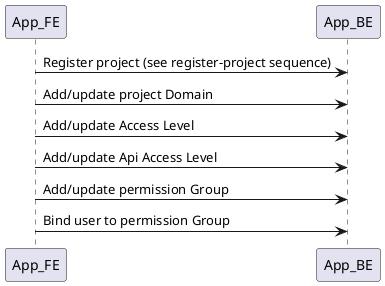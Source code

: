 @startuml
App_FE -> App_BE: Register project (see register-project sequence)
App_FE -> App_BE: Add/update project Domain
App_FE -> App_BE: Add/update Access Level
App_FE -> App_BE: Add/update Api Access Level


App_FE -> App_BE: Add/update permission Group
App_FE -> App_BE: Bind user to permission Group

@enduml